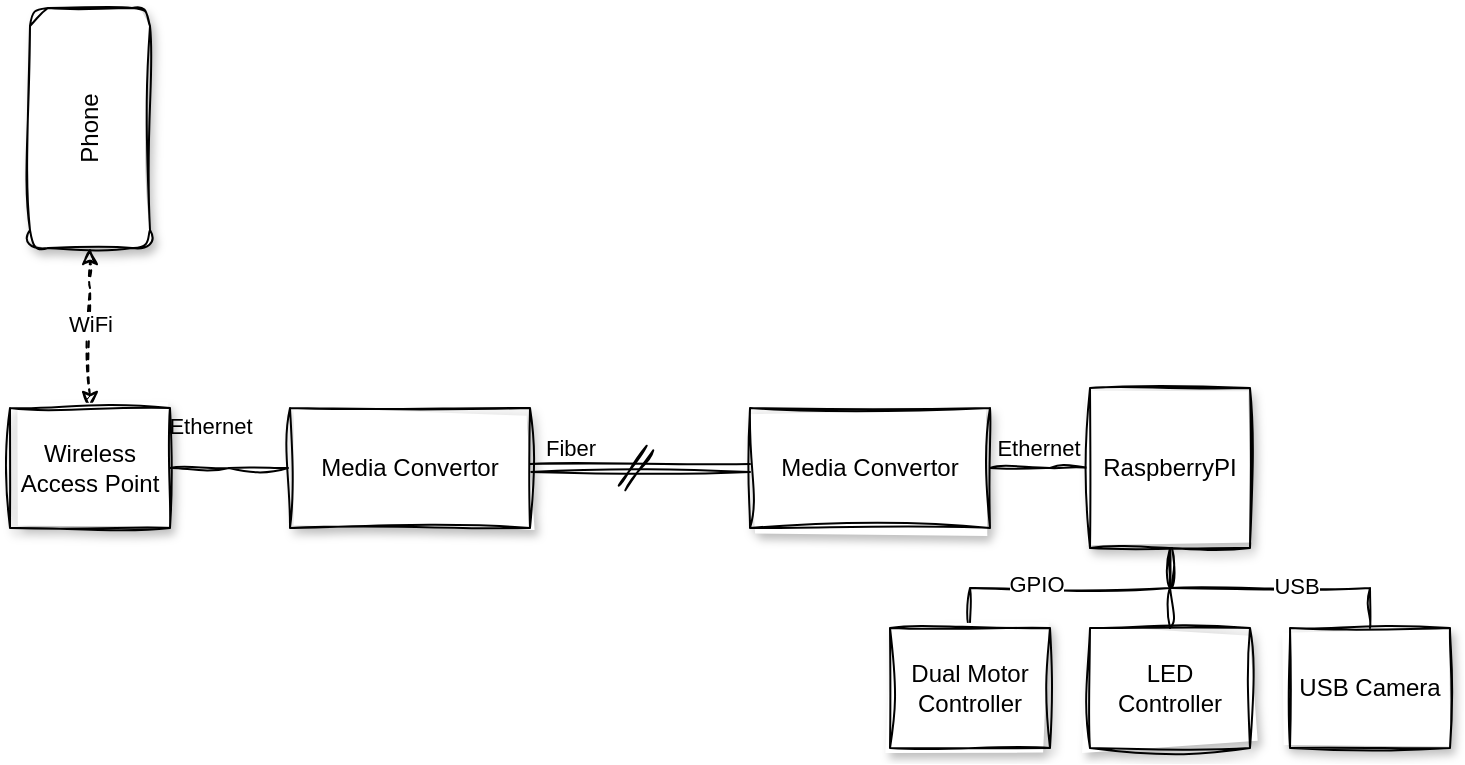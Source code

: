 <mxfile version="26.1.1">
  <diagram name="Page-1" id="k9zhao8o1XEQmczyk_sk">
    <mxGraphModel dx="1304" dy="776" grid="1" gridSize="10" guides="1" tooltips="1" connect="1" arrows="1" fold="1" page="1" pageScale="1" pageWidth="827" pageHeight="1169" math="0" shadow="0">
      <root>
        <mxCell id="0" />
        <mxCell id="1" parent="0" />
        <mxCell id="fagV2gY2wvIVObx7lE06-13" style="edgeStyle=orthogonalEdgeStyle;rounded=0;orthogonalLoop=1;jettySize=auto;html=1;exitX=1;exitY=0.5;exitDx=0;exitDy=0;entryX=0;entryY=0.5;entryDx=0;entryDy=0;endArrow=none;endFill=1;startFill=0;sketch=1;curveFitting=1;jiggle=2;" edge="1" parent="1" source="fagV2gY2wvIVObx7lE06-1" target="fagV2gY2wvIVObx7lE06-6">
          <mxGeometry relative="1" as="geometry">
            <Array as="points">
              <mxPoint x="590" y="350" />
              <mxPoint x="590" y="350" />
            </Array>
          </mxGeometry>
        </mxCell>
        <mxCell id="fagV2gY2wvIVObx7lE06-24" value="Ethernet" style="edgeLabel;html=1;align=center;verticalAlign=middle;resizable=0;points=[];" vertex="1" connectable="0" parent="fagV2gY2wvIVObx7lE06-13">
          <mxGeometry x="-0.3" relative="1" as="geometry">
            <mxPoint x="6" y="-10" as="offset" />
          </mxGeometry>
        </mxCell>
        <mxCell id="fagV2gY2wvIVObx7lE06-1" value="Media Convertor" style="rounded=0;whiteSpace=wrap;html=1;sketch=1;curveFitting=1;jiggle=2;shadow=1;" vertex="1" parent="1">
          <mxGeometry x="440" y="320" width="120" height="60" as="geometry" />
        </mxCell>
        <mxCell id="fagV2gY2wvIVObx7lE06-5" style="edgeStyle=orthogonalEdgeStyle;rounded=0;orthogonalLoop=1;jettySize=auto;html=1;entryX=0;entryY=0.5;entryDx=0;entryDy=0;shape=link;sketch=1;curveFitting=1;jiggle=2;" edge="1" parent="1" source="fagV2gY2wvIVObx7lE06-2" target="fagV2gY2wvIVObx7lE06-1">
          <mxGeometry relative="1" as="geometry" />
        </mxCell>
        <mxCell id="fagV2gY2wvIVObx7lE06-22" value="Fiber" style="edgeLabel;html=1;align=center;verticalAlign=middle;resizable=0;points=[];" vertex="1" connectable="0" parent="fagV2gY2wvIVObx7lE06-5">
          <mxGeometry x="-0.382" y="2" relative="1" as="geometry">
            <mxPoint x="-14" y="-8" as="offset" />
          </mxGeometry>
        </mxCell>
        <mxCell id="fagV2gY2wvIVObx7lE06-2" value="Media Convertor" style="rounded=0;whiteSpace=wrap;html=1;sketch=1;curveFitting=1;jiggle=2;shadow=1;" vertex="1" parent="1">
          <mxGeometry x="210" y="320" width="120" height="60" as="geometry" />
        </mxCell>
        <mxCell id="fagV2gY2wvIVObx7lE06-6" value="RaspberryPI" style="whiteSpace=wrap;html=1;aspect=fixed;sketch=1;curveFitting=1;jiggle=2;shadow=1;" vertex="1" parent="1">
          <mxGeometry x="610" y="310" width="80" height="80" as="geometry" />
        </mxCell>
        <mxCell id="fagV2gY2wvIVObx7lE06-10" style="edgeStyle=elbowEdgeStyle;rounded=0;orthogonalLoop=1;jettySize=auto;html=1;exitX=0.5;exitY=0;exitDx=0;exitDy=0;entryX=0.5;entryY=1;entryDx=0;entryDy=0;elbow=vertical;endArrow=none;startFill=0;sketch=1;curveFitting=1;jiggle=2;" edge="1" parent="1" source="fagV2gY2wvIVObx7lE06-7" target="fagV2gY2wvIVObx7lE06-6">
          <mxGeometry relative="1" as="geometry" />
        </mxCell>
        <mxCell id="fagV2gY2wvIVObx7lE06-26" value="GPIO" style="edgeLabel;html=1;align=center;verticalAlign=middle;resizable=0;points=[];" vertex="1" connectable="0" parent="fagV2gY2wvIVObx7lE06-10">
          <mxGeometry x="-0.244" y="2" relative="1" as="geometry">
            <mxPoint as="offset" />
          </mxGeometry>
        </mxCell>
        <mxCell id="fagV2gY2wvIVObx7lE06-7" value="Dual Motor Controller" style="rounded=0;whiteSpace=wrap;html=1;shadow=1;sketch=1;curveFitting=1;jiggle=2;glass=0;" vertex="1" parent="1">
          <mxGeometry x="510" y="430" width="80" height="60" as="geometry" />
        </mxCell>
        <mxCell id="fagV2gY2wvIVObx7lE06-12" style="edgeStyle=orthogonalEdgeStyle;rounded=0;orthogonalLoop=1;jettySize=auto;html=1;exitX=0.5;exitY=0;exitDx=0;exitDy=0;entryX=0.5;entryY=1;entryDx=0;entryDy=0;endArrow=none;startFill=0;sketch=1;curveFitting=1;jiggle=2;" edge="1" parent="1" source="fagV2gY2wvIVObx7lE06-8" target="fagV2gY2wvIVObx7lE06-6">
          <mxGeometry relative="1" as="geometry">
            <Array as="points">
              <mxPoint x="750" y="410" />
              <mxPoint x="650" y="410" />
            </Array>
          </mxGeometry>
        </mxCell>
        <mxCell id="fagV2gY2wvIVObx7lE06-25" value="USB" style="edgeLabel;html=1;align=center;verticalAlign=middle;resizable=0;points=[];" vertex="1" connectable="0" parent="fagV2gY2wvIVObx7lE06-12">
          <mxGeometry x="-0.177" y="-1" relative="1" as="geometry">
            <mxPoint as="offset" />
          </mxGeometry>
        </mxCell>
        <mxCell id="fagV2gY2wvIVObx7lE06-8" value="USB Camera" style="rounded=0;whiteSpace=wrap;html=1;sketch=1;curveFitting=1;jiggle=2;shadow=1;" vertex="1" parent="1">
          <mxGeometry x="710" y="430" width="80" height="60" as="geometry" />
        </mxCell>
        <mxCell id="fagV2gY2wvIVObx7lE06-11" style="edgeStyle=orthogonalEdgeStyle;rounded=0;orthogonalLoop=1;jettySize=auto;html=1;exitX=0.5;exitY=0;exitDx=0;exitDy=0;endArrow=none;startFill=0;sketch=1;curveFitting=1;jiggle=2;" edge="1" parent="1" source="fagV2gY2wvIVObx7lE06-9">
          <mxGeometry relative="1" as="geometry">
            <mxPoint x="650" y="390" as="targetPoint" />
            <Array as="points">
              <mxPoint x="650" y="410" />
              <mxPoint x="651" y="410" />
              <mxPoint x="651" y="390" />
            </Array>
          </mxGeometry>
        </mxCell>
        <mxCell id="fagV2gY2wvIVObx7lE06-9" value="LED Controller" style="rounded=0;whiteSpace=wrap;html=1;sketch=1;curveFitting=1;jiggle=2;shadow=1;" vertex="1" parent="1">
          <mxGeometry x="610" y="430" width="80" height="60" as="geometry" />
        </mxCell>
        <mxCell id="fagV2gY2wvIVObx7lE06-14" value="" style="endArrow=none;html=1;rounded=0;shape=link;sketch=1;curveFitting=1;jiggle=2;" edge="1" parent="1">
          <mxGeometry width="50" height="50" relative="1" as="geometry">
            <mxPoint x="376" y="360" as="sourcePoint" />
            <mxPoint x="390" y="340" as="targetPoint" />
          </mxGeometry>
        </mxCell>
        <mxCell id="fagV2gY2wvIVObx7lE06-16" value="Ethernet" style="edgeStyle=orthogonalEdgeStyle;rounded=0;orthogonalLoop=1;jettySize=auto;html=1;entryX=0;entryY=0.5;entryDx=0;entryDy=0;endArrow=none;startFill=0;exitX=1;exitY=0.5;exitDx=0;exitDy=0;sketch=1;curveFitting=1;jiggle=2;" edge="1" parent="1" source="fagV2gY2wvIVObx7lE06-15">
          <mxGeometry x="-0.008" y="-10" relative="1" as="geometry">
            <mxPoint x="159" y="350" as="sourcePoint" />
            <mxPoint x="209" y="350" as="targetPoint" />
            <mxPoint y="-21" as="offset" />
          </mxGeometry>
        </mxCell>
        <mxCell id="fagV2gY2wvIVObx7lE06-20" style="edgeStyle=orthogonalEdgeStyle;rounded=0;orthogonalLoop=1;jettySize=auto;html=1;exitX=0.5;exitY=0;exitDx=0;exitDy=0;entryX=0;entryY=0.5;entryDx=0;entryDy=0;startArrow=classic;startFill=1;endArrow=classic;endFill=1;dashed=1;sketch=1;curveFitting=1;jiggle=2;" edge="1" parent="1" source="fagV2gY2wvIVObx7lE06-15" target="fagV2gY2wvIVObx7lE06-17">
          <mxGeometry relative="1" as="geometry">
            <Array as="points">
              <mxPoint x="110" y="260" />
              <mxPoint x="110" y="260" />
            </Array>
          </mxGeometry>
        </mxCell>
        <mxCell id="fagV2gY2wvIVObx7lE06-21" value="WiFi" style="edgeLabel;html=1;align=center;verticalAlign=middle;resizable=0;points=[];" vertex="1" connectable="0" parent="fagV2gY2wvIVObx7lE06-20">
          <mxGeometry x="0.05" relative="1" as="geometry">
            <mxPoint as="offset" />
          </mxGeometry>
        </mxCell>
        <mxCell id="fagV2gY2wvIVObx7lE06-15" value="Wireless Access Point" style="rounded=0;whiteSpace=wrap;html=1;sketch=1;curveFitting=1;jiggle=2;shadow=1;" vertex="1" parent="1">
          <mxGeometry x="70" y="320" width="80" height="60" as="geometry" />
        </mxCell>
        <mxCell id="fagV2gY2wvIVObx7lE06-17" value="Phone" style="rounded=1;whiteSpace=wrap;html=1;rotation=-90;sketch=1;curveFitting=1;jiggle=2;shadow=1;" vertex="1" parent="1">
          <mxGeometry x="50" y="150" width="120" height="60" as="geometry" />
        </mxCell>
      </root>
    </mxGraphModel>
  </diagram>
</mxfile>

